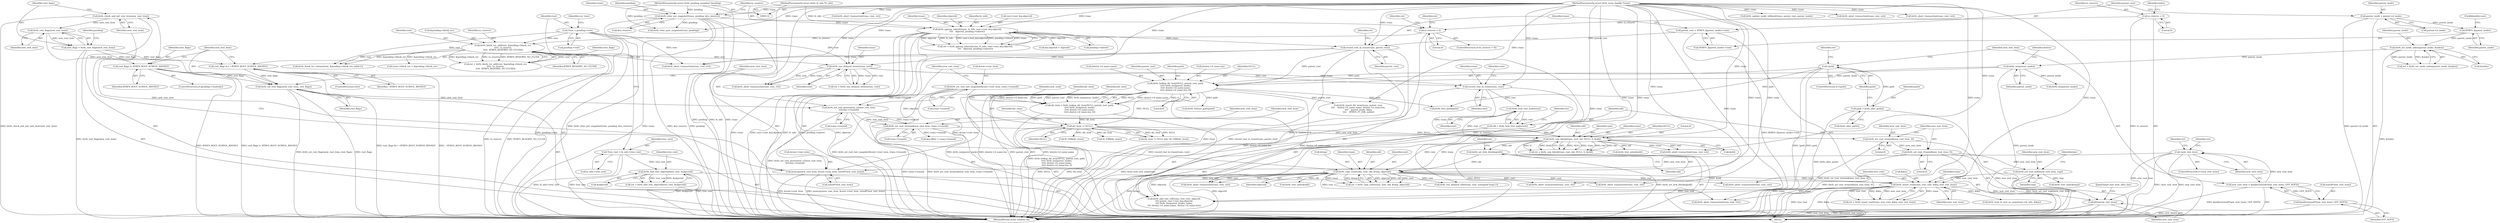 digraph "0_linux_9c52057c698fb96f8f07e7a4bcf4801a092bda89_2@pointer" {
"1000763" [label="(Call,kfree(new_root_item))"];
"1000497" [label="(Call,btrfs_set_root_rtransid(new_root_item, 0))"];
"1000494" [label="(Call,btrfs_set_root_stransid(new_root_item, 0))"];
"1000469" [label="(Call,btrfs_set_root_otransid(new_root_item, trans->transid))"];
"1000423" [label="(Call,btrfs_set_root_generation_v2(new_root_item,\n\t\t\ttrans->transid))"];
"1000420" [label="(Call,btrfs_set_root_flags(new_root_item, root_flags))"];
"1000407" [label="(Call,btrfs_root_flags(new_root_item))"];
"1000403" [label="(Call,btrfs_check_and_init_root_item(new_root_item))"];
"1000394" [label="(Call,memcpy(new_root_item, &root->root_item, sizeof(*new_root_item)))"];
"1000178" [label="(Call,!new_root_item)"];
"1000170" [label="(Call,new_root_item = kmalloc(sizeof(*new_root_item), GFP_NOFS))"];
"1000172" [label="(Call,kmalloc(sizeof(*new_root_item), GFP_NOFS))"];
"1000386" [label="(Call,btrfs_set_root_last_snapshot(&root->root_item, trans->transid))"];
"1000413" [label="(Call,root_flags |= BTRFS_ROOT_SUBVOL_RDONLY)"];
"1000405" [label="(Call,root_flags = btrfs_root_flags(new_root_item))"];
"1000417" [label="(Call,root_flags &= ~BTRFS_ROOT_SUBVOL_RDONLY)"];
"1000567" [label="(Call,btrfs_insert_root(trans, tree_root, &key, new_root_item))"];
"1000530" [label="(Call,btrfs_copy_root(trans, root, old, &tmp, objectid))"];
"1000506" [label="(Call,btrfs_cow_block(trans, root, old, NULL, 0, &old))"];
"1000383" [label="(Call,record_root_in_trans(trans, root))"];
"1000372" [label="(Call,btrfs_run_delayed_items(trans, root))"];
"1000308" [label="(Call,record_root_in_trans(trans, parent_root))"];
"1000236" [label="(Call,btrfs_qgroup_inherit(trans, fs_info, root->root_key.objectid,\n\t\t\t\t   objectid, pending->inherit))"];
"1000205" [label="(Call,btrfs_reloc_pre_snapshot(trans, pending, &to_reserve))"];
"1000111" [label="(MethodParameterIn,struct btrfs_trans_handle *trans)"];
"1000113" [label="(MethodParameterIn,struct btrfs_pending_snapshot *pending)"];
"1000112" [label="(MethodParameterIn,struct btrfs_fs_info *fs_info)"];
"1000302" [label="(Call,parent_root = BTRFS_I(parent_inode)->root)"];
"1000124" [label="(Call,*root = pending->root)"];
"1000217" [label="(Call,btrfs_block_rsv_add(root, &pending->block_rsv,\n\t\t\t\t\t  to_reserve,\n\t\t\t\t\t  BTRFS_RESERVE_NO_FLUSH))"];
"1000211" [label="(Call,to_reserve > 0)"];
"1000144" [label="(Call,to_reserve = 0)"];
"1000502" [label="(Call,btrfs_lock_root_node(root))"];
"1000500" [label="(Call,old = btrfs_lock_root_node(root))"];
"1000340" [label="(Call,dir_item != NULL)"];
"1000319" [label="(Call,dir_item = btrfs_lookup_dir_item(NULL, parent_root, path,\n\t\t\t\t\t btrfs_ino(parent_inode),\n\t\t\t\t\t dentry->d_name.name,\n\t\t\t\t\t dentry->d_name.len, 0))"];
"1000321" [label="(Call,btrfs_lookup_dir_item(NULL, parent_root, path,\n\t\t\t\t\t btrfs_ino(parent_inode),\n\t\t\t\t\t dentry->d_name.name,\n\t\t\t\t\t dentry->d_name.len, 0))"];
"1000158" [label="(Call,!path)"];
"1000154" [label="(Call,path = btrfs_alloc_path())"];
"1000325" [label="(Call,btrfs_ino(parent_inode))"];
"1000313" [label="(Call,btrfs_set_inode_index(parent_inode, &index))"];
"1000305" [label="(Call,BTRFS_I(parent_inode))"];
"1000297" [label="(Call,parent_inode = parent->d_inode)"];
"1000526" [label="(Call,btrfs_set_lock_blocking(old))"];
"1000192" [label="(Call,btrfs_find_free_objectid(tree_root, &objectid))"];
"1000118" [label="(Call,*tree_root = fs_info->tree_root)"];
"1000555" [label="(Call,btrfs_set_root_node(new_root_item, tmp))"];
"1000224" [label="(Identifier,BTRFS_RESERVE_NO_FLUSH)"];
"1000400" [label="(Call,sizeof(*new_root_item))"];
"1000124" [label="(Call,*root = pending->root)"];
"1000177" [label="(ControlStructure,if (!new_root_item))"];
"1000629" [label="(Call,btrfs_read_fs_root_no_name(root->fs_info, &key))"];
"1000660" [label="(Call,btrfs_abort_transaction(trans, root, ret))"];
"1000385" [label="(Identifier,root)"];
"1000544" [label="(Call,btrfs_abort_transaction(trans, root, ret))"];
"1000420" [label="(Call,btrfs_set_root_flags(new_root_item, root_flags))"];
"1000507" [label="(Identifier,trans)"];
"1000744" [label="(Call,btrfs_update_inode_fallback(trans, parent_root, parent_inode))"];
"1000118" [label="(Call,*tree_root = fs_info->tree_root)"];
"1000573" [label="(Call,btrfs_tree_unlock(tmp))"];
"1000536" [label="(Identifier,objectid)"];
"1000416" [label="(ControlStructure,else)"];
"1000406" [label="(Identifier,root_flags)"];
"1000386" [label="(Call,btrfs_set_root_last_snapshot(&root->root_item, trans->transid))"];
"1000257" [label="(Call,key.objectid = objectid)"];
"1000503" [label="(Identifier,root)"];
"1000567" [label="(Call,btrfs_insert_root(trans, tree_root, &key, new_root_item))"];
"1000417" [label="(Call,root_flags &= ~BTRFS_ROOT_SUBVOL_RDONLY)"];
"1000510" [label="(Identifier,NULL)"];
"1000498" [label="(Identifier,new_root_item)"];
"1000302" [label="(Call,parent_root = BTRFS_I(parent_inode)->root)"];
"1000213" [label="(Literal,0)"];
"1000405" [label="(Call,root_flags = btrfs_root_flags(new_root_item))"];
"1000332" [label="(Call,dentry->d_name.len)"];
"1000497" [label="(Call,btrfs_set_root_rtransid(new_root_item, 0))"];
"1000298" [label="(Identifier,parent_inode)"];
"1000312" [label="(Identifier,ret)"];
"1000297" [label="(Call,parent_inode = parent->d_inode)"];
"1000325" [label="(Call,btrfs_ino(parent_inode))"];
"1000612" [label="(Call,btrfs_abort_transaction(trans, root, ret))"];
"1000308" [label="(Call,record_root_in_trans(trans, parent_root))"];
"1000470" [label="(Identifier,new_root_item)"];
"1000172" [label="(Call,kmalloc(sizeof(*new_root_item), GFP_NOFS))"];
"1000506" [label="(Call,btrfs_cow_block(trans, root, old, NULL, 0, &old))"];
"1000404" [label="(Identifier,new_root_item)"];
"1000179" [label="(Identifier,new_root_item)"];
"1000322" [label="(Identifier,NULL)"];
"1000339" [label="(Call,dir_item != NULL && !IS_ERR(dir_item))"];
"1000423" [label="(Call,btrfs_set_root_generation_v2(new_root_item,\n\t\t\ttrans->transid))"];
"1000570" [label="(Call,&key)"];
"1000560" [label="(Identifier,key)"];
"1000173" [label="(Call,sizeof(*new_root_item))"];
"1000596" [label="(Call,btrfs_ino(parent_inode))"];
"1000526" [label="(Call,btrfs_set_lock_blocking(old))"];
"1000299" [label="(Call,parent->d_inode)"];
"1000496" [label="(Literal,0)"];
"1000194" [label="(Call,&objectid)"];
"1000769" [label="(Call,btrfs_block_rsv_release(root, &pending->block_rsv, (u64)-1))"];
"1000517" [label="(Call,btrfs_tree_unlock(old))"];
"1000329" [label="(Identifier,dentry)"];
"1000324" [label="(Identifier,path)"];
"1000568" [label="(Identifier,trans)"];
"1000424" [label="(Identifier,new_root_item)"];
"1000565" [label="(Call,ret = btrfs_insert_root(trans, tree_root, &key, new_root_item))"];
"1000212" [label="(Identifier,to_reserve)"];
"1000119" [label="(Identifier,tree_root)"];
"1000159" [label="(Identifier,path)"];
"1000191" [label="(Identifier,ret)"];
"1000677" [label="(Call,btrfs_abort_transaction(trans, root, ret))"];
"1000537" [label="(Call,btrfs_tree_unlock(old))"];
"1000140" [label="(Identifier,cur_time)"];
"1000505" [label="(Identifier,ret)"];
"1000162" [label="(Identifier,ret)"];
"1000120" [label="(Call,fs_info->tree_root)"];
"1000418" [label="(Identifier,root_flags)"];
"1000217" [label="(Call,btrfs_block_rsv_add(root, &pending->block_rsv,\n\t\t\t\t\t  to_reserve,\n\t\t\t\t\t  BTRFS_RESERVE_NO_FLUSH))"];
"1000327" [label="(Call,dentry->d_name.name)"];
"1000157" [label="(ControlStructure,if (!path))"];
"1000415" [label="(Identifier,BTRFS_ROOT_SUBVOL_RDONLY)"];
"1000419" [label="(Identifier,~BTRFS_ROOT_SUBVOL_RDONLY)"];
"1000341" [label="(Identifier,dir_item)"];
"1000144" [label="(Call,to_reserve = 0)"];
"1000500" [label="(Call,old = btrfs_lock_root_node(root))"];
"1000715" [label="(Call,btrfs_abort_transaction(trans, root, ret))"];
"1000345" [label="(Identifier,dir_item)"];
"1000555" [label="(Call,btrfs_set_root_node(new_root_item, tmp))"];
"1000384" [label="(Identifier,trans)"];
"1000764" [label="(Identifier,new_root_item)"];
"1000387" [label="(Call,&root->root_item)"];
"1000235" [label="(Identifier,ret)"];
"1000323" [label="(Identifier,parent_root)"];
"1000245" [label="(Call,pending->inherit)"];
"1000326" [label="(Identifier,parent_inode)"];
"1000306" [label="(Identifier,parent_inode)"];
"1000530" [label="(Call,btrfs_copy_root(trans, root, old, &tmp, objectid))"];
"1000303" [label="(Identifier,parent_root)"];
"1000511" [label="(Literal,0)"];
"1000154" [label="(Call,path = btrfs_alloc_path())"];
"1000396" [label="(Call,&root->root_item)"];
"1000305" [label="(Call,BTRFS_I(parent_inode))"];
"1000216" [label="(Identifier,ret)"];
"1000190" [label="(Call,ret = btrfs_find_free_objectid(tree_root, &objectid))"];
"1000532" [label="(Identifier,root)"];
"1000409" [label="(ControlStructure,if (pending->readonly))"];
"1000114" [label="(Block,)"];
"1000499" [label="(Literal,0)"];
"1000411" [label="(Identifier,pending)"];
"1000309" [label="(Identifier,trans)"];
"1000558" [label="(Call,key.offset = trans->transid)"];
"1000383" [label="(Call,record_root_in_trans(trans, root))"];
"1000750" [label="(Call,btrfs_abort_transaction(trans, root, ret))"];
"1000342" [label="(Identifier,NULL)"];
"1000155" [label="(Identifier,path)"];
"1000314" [label="(Identifier,parent_inode)"];
"1000569" [label="(Identifier,tree_root)"];
"1000557" [label="(Identifier,tmp)"];
"1000534" [label="(Call,&tmp)"];
"1000521" [label="(Call,btrfs_abort_transaction(trans, root, ret))"];
"1000647" [label="(Call,btrfs_abort_transaction(trans, root, ret))"];
"1000337" [label="(Literal,0)"];
"1000765" [label="(JumpTarget,root_item_alloc_fail:)"];
"1000211" [label="(Call,to_reserve > 0)"];
"1000344" [label="(Call,IS_ERR(dir_item))"];
"1000531" [label="(Identifier,trans)"];
"1000234" [label="(Call,ret = btrfs_qgroup_inherit(trans, fs_info, root->root_key.objectid,\n\t\t\t\t   objectid, pending->inherit))"];
"1000315" [label="(Call,&index)"];
"1000126" [label="(Call,pending->root)"];
"1000587" [label="(Call,btrfs_add_root_ref(trans, tree_root, objectid,\n\t\t\t\t parent_root->root_key.objectid,\n\t\t\t\t btrfs_ino(parent_inode), index,\n\t\t\t\t dentry->d_name.name, dentry->d_name.len))"];
"1000374" [label="(Identifier,root)"];
"1000363" [label="(Call,btrfs_abort_transaction(trans, root, ret))"];
"1000244" [label="(Identifier,objectid)"];
"1000176" [label="(Identifier,GFP_NOFS)"];
"1000407" [label="(Call,btrfs_root_flags(new_root_item))"];
"1000170" [label="(Call,new_root_item = kmalloc(sizeof(*new_root_item), GFP_NOFS))"];
"1000146" [label="(Literal,0)"];
"1000112" [label="(MethodParameterIn,struct btrfs_fs_info *fs_info)"];
"1000494" [label="(Call,btrfs_set_root_stransid(new_root_item, 0))"];
"1000654" [label="(Call,btrfs_reloc_post_snapshot(trans, pending))"];
"1000667" [label="(Call,btrfs_run_delayed_refs(trans, root, (unsigned long)-1))"];
"1000158" [label="(Call,!path)"];
"1000502" [label="(Call,btrfs_lock_root_node(root))"];
"1000149" [label="(Identifier,index)"];
"1000238" [label="(Identifier,fs_info)"];
"1000223" [label="(Identifier,to_reserve)"];
"1000304" [label="(Call,BTRFS_I(parent_inode)->root)"];
"1000495" [label="(Identifier,new_root_item)"];
"1000572" [label="(Identifier,new_root_item)"];
"1000394" [label="(Call,memcpy(new_root_item, &root->root_item, sizeof(*new_root_item)))"];
"1000471" [label="(Call,trans->transid)"];
"1000193" [label="(Identifier,tree_root)"];
"1000684" [label="(Call,btrfs_insert_dir_item(trans, parent_root,\n\t\t\t\t    dentry->d_name.name, dentry->d_name.len,\n \t\t\t\t    parent_inode, &key,\n \t\t\t\t    BTRFS_FT_DIR, index))"];
"1000512" [label="(Call,&old)"];
"1000207" [label="(Identifier,pending)"];
"1000391" [label="(Call,trans->transid)"];
"1000320" [label="(Identifier,dir_item)"];
"1000414" [label="(Identifier,root_flags)"];
"1000766" [label="(Call,btrfs_free_path(path))"];
"1000529" [label="(Identifier,ret)"];
"1000580" [label="(Call,btrfs_abort_transaction(trans, root, ret))"];
"1000192" [label="(Call,btrfs_find_free_objectid(tree_root, &objectid))"];
"1000378" [label="(Call,btrfs_abort_transaction(trans, root, ret))"];
"1000239" [label="(Call,root->root_key.objectid)"];
"1000477" [label="(Identifier,new_root_item)"];
"1000280" [label="(Call,trans->block_rsv = &pending->block_rsv)"];
"1000156" [label="(Call,btrfs_alloc_path())"];
"1000321" [label="(Call,btrfs_lookup_dir_item(NULL, parent_root, path,\n\t\t\t\t\t btrfs_ino(parent_inode),\n\t\t\t\t\t dentry->d_name.name,\n\t\t\t\t\t dentry->d_name.len, 0))"];
"1000372" [label="(Call,btrfs_run_delayed_items(trans, root))"];
"1000469" [label="(Call,btrfs_set_root_otransid(new_root_item, trans->transid))"];
"1000218" [label="(Identifier,root)"];
"1000313" [label="(Call,btrfs_set_inode_index(parent_inode, &index))"];
"1000389" [label="(Identifier,root)"];
"1000210" [label="(ControlStructure,if (to_reserve > 0))"];
"1000368" [label="(Call,btrfs_release_path(path))"];
"1000509" [label="(Identifier,old)"];
"1000125" [label="(Identifier,root)"];
"1000182" [label="(Identifier,ret)"];
"1000508" [label="(Identifier,root)"];
"1000219" [label="(Call,&pending->block_rsv)"];
"1000145" [label="(Identifier,to_reserve)"];
"1000408" [label="(Identifier,new_root_item)"];
"1000171" [label="(Identifier,new_root_item)"];
"1000311" [label="(Call,ret = btrfs_set_inode_index(parent_inode, &index))"];
"1000395" [label="(Identifier,new_root_item)"];
"1000178" [label="(Call,!new_root_item)"];
"1000205" [label="(Call,btrfs_reloc_pre_snapshot(trans, pending, &to_reserve))"];
"1000236" [label="(Call,btrfs_qgroup_inherit(trans, fs_info, root->root_key.objectid,\n\t\t\t\t   objectid, pending->inherit))"];
"1000501" [label="(Identifier,old)"];
"1000781" [label="(MethodReturn,static noinline int)"];
"1000370" [label="(Call,ret = btrfs_run_delayed_items(trans, root))"];
"1000413" [label="(Call,root_flags |= BTRFS_ROOT_SUBVOL_RDONLY)"];
"1000528" [label="(Call,ret = btrfs_copy_root(trans, root, old, &tmp, objectid))"];
"1000111" [label="(MethodParameterIn,struct btrfs_trans_handle *trans)"];
"1000356" [label="(Call,IS_ERR(dir_item))"];
"1000425" [label="(Call,trans->transid)"];
"1000373" [label="(Identifier,trans)"];
"1000215" [label="(Call,ret = btrfs_block_rsv_add(root, &pending->block_rsv,\n\t\t\t\t\t  to_reserve,\n\t\t\t\t\t  BTRFS_RESERVE_NO_FLUSH))"];
"1000237" [label="(Identifier,trans)"];
"1000763" [label="(Call,kfree(new_root_item))"];
"1000206" [label="(Identifier,trans)"];
"1000319" [label="(Call,dir_item = btrfs_lookup_dir_item(NULL, parent_root, path,\n\t\t\t\t\t btrfs_ino(parent_inode),\n\t\t\t\t\t dentry->d_name.name,\n\t\t\t\t\t dentry->d_name.len, 0))"];
"1000556" [label="(Identifier,new_root_item)"];
"1000113" [label="(MethodParameterIn,struct btrfs_pending_snapshot *pending)"];
"1000430" [label="(Identifier,new_uuid)"];
"1000504" [label="(Call,ret = btrfs_cow_block(trans, root, old, NULL, 0, &old))"];
"1000421" [label="(Identifier,new_root_item)"];
"1000340" [label="(Call,dir_item != NULL)"];
"1000422" [label="(Identifier,root_flags)"];
"1000208" [label="(Call,&to_reserve)"];
"1000307" [label="(FieldIdentifier,root)"];
"1000403" [label="(Call,btrfs_check_and_init_root_item(new_root_item))"];
"1000527" [label="(Identifier,old)"];
"1000310" [label="(Identifier,parent_root)"];
"1000533" [label="(Identifier,old)"];
"1000763" -> "1000114"  [label="AST: "];
"1000763" -> "1000764"  [label="CFG: "];
"1000764" -> "1000763"  [label="AST: "];
"1000765" -> "1000763"  [label="CFG: "];
"1000763" -> "1000781"  [label="DDG: kfree(new_root_item)"];
"1000763" -> "1000781"  [label="DDG: new_root_item"];
"1000497" -> "1000763"  [label="DDG: new_root_item"];
"1000178" -> "1000763"  [label="DDG: new_root_item"];
"1000567" -> "1000763"  [label="DDG: new_root_item"];
"1000497" -> "1000114"  [label="AST: "];
"1000497" -> "1000499"  [label="CFG: "];
"1000498" -> "1000497"  [label="AST: "];
"1000499" -> "1000497"  [label="AST: "];
"1000501" -> "1000497"  [label="CFG: "];
"1000497" -> "1000781"  [label="DDG: btrfs_set_root_rtransid(new_root_item, 0)"];
"1000494" -> "1000497"  [label="DDG: new_root_item"];
"1000497" -> "1000555"  [label="DDG: new_root_item"];
"1000494" -> "1000114"  [label="AST: "];
"1000494" -> "1000496"  [label="CFG: "];
"1000495" -> "1000494"  [label="AST: "];
"1000496" -> "1000494"  [label="AST: "];
"1000498" -> "1000494"  [label="CFG: "];
"1000494" -> "1000781"  [label="DDG: btrfs_set_root_stransid(new_root_item, 0)"];
"1000469" -> "1000494"  [label="DDG: new_root_item"];
"1000469" -> "1000114"  [label="AST: "];
"1000469" -> "1000471"  [label="CFG: "];
"1000470" -> "1000469"  [label="AST: "];
"1000471" -> "1000469"  [label="AST: "];
"1000477" -> "1000469"  [label="CFG: "];
"1000469" -> "1000781"  [label="DDG: btrfs_set_root_otransid(new_root_item, trans->transid)"];
"1000469" -> "1000781"  [label="DDG: trans->transid"];
"1000423" -> "1000469"  [label="DDG: new_root_item"];
"1000423" -> "1000469"  [label="DDG: trans->transid"];
"1000469" -> "1000558"  [label="DDG: trans->transid"];
"1000423" -> "1000114"  [label="AST: "];
"1000423" -> "1000425"  [label="CFG: "];
"1000424" -> "1000423"  [label="AST: "];
"1000425" -> "1000423"  [label="AST: "];
"1000430" -> "1000423"  [label="CFG: "];
"1000423" -> "1000781"  [label="DDG: btrfs_set_root_generation_v2(new_root_item,\n\t\t\ttrans->transid)"];
"1000420" -> "1000423"  [label="DDG: new_root_item"];
"1000386" -> "1000423"  [label="DDG: trans->transid"];
"1000420" -> "1000114"  [label="AST: "];
"1000420" -> "1000422"  [label="CFG: "];
"1000421" -> "1000420"  [label="AST: "];
"1000422" -> "1000420"  [label="AST: "];
"1000424" -> "1000420"  [label="CFG: "];
"1000420" -> "1000781"  [label="DDG: btrfs_set_root_flags(new_root_item, root_flags)"];
"1000420" -> "1000781"  [label="DDG: root_flags"];
"1000407" -> "1000420"  [label="DDG: new_root_item"];
"1000413" -> "1000420"  [label="DDG: root_flags"];
"1000417" -> "1000420"  [label="DDG: root_flags"];
"1000407" -> "1000405"  [label="AST: "];
"1000407" -> "1000408"  [label="CFG: "];
"1000408" -> "1000407"  [label="AST: "];
"1000405" -> "1000407"  [label="CFG: "];
"1000407" -> "1000405"  [label="DDG: new_root_item"];
"1000403" -> "1000407"  [label="DDG: new_root_item"];
"1000403" -> "1000114"  [label="AST: "];
"1000403" -> "1000404"  [label="CFG: "];
"1000404" -> "1000403"  [label="AST: "];
"1000406" -> "1000403"  [label="CFG: "];
"1000403" -> "1000781"  [label="DDG: btrfs_check_and_init_root_item(new_root_item)"];
"1000394" -> "1000403"  [label="DDG: new_root_item"];
"1000394" -> "1000114"  [label="AST: "];
"1000394" -> "1000400"  [label="CFG: "];
"1000395" -> "1000394"  [label="AST: "];
"1000396" -> "1000394"  [label="AST: "];
"1000400" -> "1000394"  [label="AST: "];
"1000404" -> "1000394"  [label="CFG: "];
"1000394" -> "1000781"  [label="DDG: &root->root_item"];
"1000394" -> "1000781"  [label="DDG: memcpy(new_root_item, &root->root_item, sizeof(*new_root_item))"];
"1000178" -> "1000394"  [label="DDG: new_root_item"];
"1000386" -> "1000394"  [label="DDG: &root->root_item"];
"1000178" -> "1000177"  [label="AST: "];
"1000178" -> "1000179"  [label="CFG: "];
"1000179" -> "1000178"  [label="AST: "];
"1000182" -> "1000178"  [label="CFG: "];
"1000191" -> "1000178"  [label="CFG: "];
"1000178" -> "1000781"  [label="DDG: !new_root_item"];
"1000178" -> "1000781"  [label="DDG: new_root_item"];
"1000170" -> "1000178"  [label="DDG: new_root_item"];
"1000170" -> "1000114"  [label="AST: "];
"1000170" -> "1000172"  [label="CFG: "];
"1000171" -> "1000170"  [label="AST: "];
"1000172" -> "1000170"  [label="AST: "];
"1000179" -> "1000170"  [label="CFG: "];
"1000170" -> "1000781"  [label="DDG: kmalloc(sizeof(*new_root_item), GFP_NOFS)"];
"1000172" -> "1000170"  [label="DDG: GFP_NOFS"];
"1000172" -> "1000176"  [label="CFG: "];
"1000173" -> "1000172"  [label="AST: "];
"1000176" -> "1000172"  [label="AST: "];
"1000172" -> "1000781"  [label="DDG: GFP_NOFS"];
"1000386" -> "1000114"  [label="AST: "];
"1000386" -> "1000391"  [label="CFG: "];
"1000387" -> "1000386"  [label="AST: "];
"1000391" -> "1000386"  [label="AST: "];
"1000395" -> "1000386"  [label="CFG: "];
"1000386" -> "1000781"  [label="DDG: btrfs_set_root_last_snapshot(&root->root_item, trans->transid)"];
"1000413" -> "1000409"  [label="AST: "];
"1000413" -> "1000415"  [label="CFG: "];
"1000414" -> "1000413"  [label="AST: "];
"1000415" -> "1000413"  [label="AST: "];
"1000421" -> "1000413"  [label="CFG: "];
"1000413" -> "1000781"  [label="DDG: root_flags |= BTRFS_ROOT_SUBVOL_RDONLY"];
"1000413" -> "1000781"  [label="DDG: BTRFS_ROOT_SUBVOL_RDONLY"];
"1000405" -> "1000413"  [label="DDG: root_flags"];
"1000405" -> "1000114"  [label="AST: "];
"1000406" -> "1000405"  [label="AST: "];
"1000411" -> "1000405"  [label="CFG: "];
"1000405" -> "1000781"  [label="DDG: btrfs_root_flags(new_root_item)"];
"1000405" -> "1000417"  [label="DDG: root_flags"];
"1000417" -> "1000416"  [label="AST: "];
"1000417" -> "1000419"  [label="CFG: "];
"1000418" -> "1000417"  [label="AST: "];
"1000419" -> "1000417"  [label="AST: "];
"1000421" -> "1000417"  [label="CFG: "];
"1000417" -> "1000781"  [label="DDG: root_flags &= ~BTRFS_ROOT_SUBVOL_RDONLY"];
"1000417" -> "1000781"  [label="DDG: ~BTRFS_ROOT_SUBVOL_RDONLY"];
"1000567" -> "1000565"  [label="AST: "];
"1000567" -> "1000572"  [label="CFG: "];
"1000568" -> "1000567"  [label="AST: "];
"1000569" -> "1000567"  [label="AST: "];
"1000570" -> "1000567"  [label="AST: "];
"1000572" -> "1000567"  [label="AST: "];
"1000565" -> "1000567"  [label="CFG: "];
"1000567" -> "1000781"  [label="DDG: tree_root"];
"1000567" -> "1000781"  [label="DDG: &key"];
"1000567" -> "1000565"  [label="DDG: trans"];
"1000567" -> "1000565"  [label="DDG: tree_root"];
"1000567" -> "1000565"  [label="DDG: &key"];
"1000567" -> "1000565"  [label="DDG: new_root_item"];
"1000530" -> "1000567"  [label="DDG: trans"];
"1000111" -> "1000567"  [label="DDG: trans"];
"1000192" -> "1000567"  [label="DDG: tree_root"];
"1000555" -> "1000567"  [label="DDG: new_root_item"];
"1000567" -> "1000580"  [label="DDG: trans"];
"1000567" -> "1000587"  [label="DDG: trans"];
"1000567" -> "1000587"  [label="DDG: tree_root"];
"1000567" -> "1000629"  [label="DDG: &key"];
"1000530" -> "1000528"  [label="AST: "];
"1000530" -> "1000536"  [label="CFG: "];
"1000531" -> "1000530"  [label="AST: "];
"1000532" -> "1000530"  [label="AST: "];
"1000533" -> "1000530"  [label="AST: "];
"1000534" -> "1000530"  [label="AST: "];
"1000536" -> "1000530"  [label="AST: "];
"1000528" -> "1000530"  [label="CFG: "];
"1000530" -> "1000781"  [label="DDG: objectid"];
"1000530" -> "1000781"  [label="DDG: &tmp"];
"1000530" -> "1000528"  [label="DDG: objectid"];
"1000530" -> "1000528"  [label="DDG: old"];
"1000530" -> "1000528"  [label="DDG: root"];
"1000530" -> "1000528"  [label="DDG: trans"];
"1000530" -> "1000528"  [label="DDG: &tmp"];
"1000506" -> "1000530"  [label="DDG: trans"];
"1000506" -> "1000530"  [label="DDG: root"];
"1000111" -> "1000530"  [label="DDG: trans"];
"1000526" -> "1000530"  [label="DDG: old"];
"1000236" -> "1000530"  [label="DDG: objectid"];
"1000530" -> "1000537"  [label="DDG: old"];
"1000530" -> "1000544"  [label="DDG: trans"];
"1000530" -> "1000544"  [label="DDG: root"];
"1000530" -> "1000580"  [label="DDG: root"];
"1000530" -> "1000587"  [label="DDG: objectid"];
"1000530" -> "1000612"  [label="DDG: root"];
"1000530" -> "1000647"  [label="DDG: root"];
"1000530" -> "1000660"  [label="DDG: root"];
"1000530" -> "1000667"  [label="DDG: root"];
"1000506" -> "1000504"  [label="AST: "];
"1000506" -> "1000512"  [label="CFG: "];
"1000507" -> "1000506"  [label="AST: "];
"1000508" -> "1000506"  [label="AST: "];
"1000509" -> "1000506"  [label="AST: "];
"1000510" -> "1000506"  [label="AST: "];
"1000511" -> "1000506"  [label="AST: "];
"1000512" -> "1000506"  [label="AST: "];
"1000504" -> "1000506"  [label="CFG: "];
"1000506" -> "1000781"  [label="DDG: &old"];
"1000506" -> "1000781"  [label="DDG: NULL"];
"1000506" -> "1000504"  [label="DDG: NULL"];
"1000506" -> "1000504"  [label="DDG: trans"];
"1000506" -> "1000504"  [label="DDG: root"];
"1000506" -> "1000504"  [label="DDG: old"];
"1000506" -> "1000504"  [label="DDG: 0"];
"1000506" -> "1000504"  [label="DDG: &old"];
"1000383" -> "1000506"  [label="DDG: trans"];
"1000111" -> "1000506"  [label="DDG: trans"];
"1000502" -> "1000506"  [label="DDG: root"];
"1000500" -> "1000506"  [label="DDG: old"];
"1000340" -> "1000506"  [label="DDG: NULL"];
"1000506" -> "1000517"  [label="DDG: old"];
"1000506" -> "1000521"  [label="DDG: trans"];
"1000506" -> "1000521"  [label="DDG: root"];
"1000506" -> "1000526"  [label="DDG: old"];
"1000383" -> "1000114"  [label="AST: "];
"1000383" -> "1000385"  [label="CFG: "];
"1000384" -> "1000383"  [label="AST: "];
"1000385" -> "1000383"  [label="AST: "];
"1000389" -> "1000383"  [label="CFG: "];
"1000383" -> "1000781"  [label="DDG: record_root_in_trans(trans, root)"];
"1000372" -> "1000383"  [label="DDG: trans"];
"1000372" -> "1000383"  [label="DDG: root"];
"1000111" -> "1000383"  [label="DDG: trans"];
"1000383" -> "1000502"  [label="DDG: root"];
"1000372" -> "1000370"  [label="AST: "];
"1000372" -> "1000374"  [label="CFG: "];
"1000373" -> "1000372"  [label="AST: "];
"1000374" -> "1000372"  [label="AST: "];
"1000370" -> "1000372"  [label="CFG: "];
"1000372" -> "1000370"  [label="DDG: trans"];
"1000372" -> "1000370"  [label="DDG: root"];
"1000308" -> "1000372"  [label="DDG: trans"];
"1000111" -> "1000372"  [label="DDG: trans"];
"1000124" -> "1000372"  [label="DDG: root"];
"1000217" -> "1000372"  [label="DDG: root"];
"1000372" -> "1000378"  [label="DDG: trans"];
"1000372" -> "1000378"  [label="DDG: root"];
"1000308" -> "1000114"  [label="AST: "];
"1000308" -> "1000310"  [label="CFG: "];
"1000309" -> "1000308"  [label="AST: "];
"1000310" -> "1000308"  [label="AST: "];
"1000312" -> "1000308"  [label="CFG: "];
"1000308" -> "1000781"  [label="DDG: trans"];
"1000308" -> "1000781"  [label="DDG: record_root_in_trans(trans, parent_root)"];
"1000236" -> "1000308"  [label="DDG: trans"];
"1000111" -> "1000308"  [label="DDG: trans"];
"1000302" -> "1000308"  [label="DDG: parent_root"];
"1000308" -> "1000321"  [label="DDG: parent_root"];
"1000308" -> "1000363"  [label="DDG: trans"];
"1000236" -> "1000234"  [label="AST: "];
"1000236" -> "1000245"  [label="CFG: "];
"1000237" -> "1000236"  [label="AST: "];
"1000238" -> "1000236"  [label="AST: "];
"1000239" -> "1000236"  [label="AST: "];
"1000244" -> "1000236"  [label="AST: "];
"1000245" -> "1000236"  [label="AST: "];
"1000234" -> "1000236"  [label="CFG: "];
"1000236" -> "1000781"  [label="DDG: trans"];
"1000236" -> "1000781"  [label="DDG: root->root_key.objectid"];
"1000236" -> "1000781"  [label="DDG: fs_info"];
"1000236" -> "1000781"  [label="DDG: objectid"];
"1000236" -> "1000781"  [label="DDG: pending->inherit"];
"1000236" -> "1000234"  [label="DDG: objectid"];
"1000236" -> "1000234"  [label="DDG: fs_info"];
"1000236" -> "1000234"  [label="DDG: root->root_key.objectid"];
"1000236" -> "1000234"  [label="DDG: pending->inherit"];
"1000236" -> "1000234"  [label="DDG: trans"];
"1000205" -> "1000236"  [label="DDG: trans"];
"1000111" -> "1000236"  [label="DDG: trans"];
"1000112" -> "1000236"  [label="DDG: fs_info"];
"1000236" -> "1000257"  [label="DDG: objectid"];
"1000205" -> "1000114"  [label="AST: "];
"1000205" -> "1000208"  [label="CFG: "];
"1000206" -> "1000205"  [label="AST: "];
"1000207" -> "1000205"  [label="AST: "];
"1000208" -> "1000205"  [label="AST: "];
"1000212" -> "1000205"  [label="CFG: "];
"1000205" -> "1000781"  [label="DDG: trans"];
"1000205" -> "1000781"  [label="DDG: &to_reserve"];
"1000205" -> "1000781"  [label="DDG: pending"];
"1000205" -> "1000781"  [label="DDG: btrfs_reloc_pre_snapshot(trans, pending, &to_reserve)"];
"1000111" -> "1000205"  [label="DDG: trans"];
"1000113" -> "1000205"  [label="DDG: pending"];
"1000205" -> "1000654"  [label="DDG: pending"];
"1000111" -> "1000110"  [label="AST: "];
"1000111" -> "1000781"  [label="DDG: trans"];
"1000111" -> "1000363"  [label="DDG: trans"];
"1000111" -> "1000378"  [label="DDG: trans"];
"1000111" -> "1000521"  [label="DDG: trans"];
"1000111" -> "1000544"  [label="DDG: trans"];
"1000111" -> "1000580"  [label="DDG: trans"];
"1000111" -> "1000587"  [label="DDG: trans"];
"1000111" -> "1000612"  [label="DDG: trans"];
"1000111" -> "1000647"  [label="DDG: trans"];
"1000111" -> "1000654"  [label="DDG: trans"];
"1000111" -> "1000660"  [label="DDG: trans"];
"1000111" -> "1000667"  [label="DDG: trans"];
"1000111" -> "1000677"  [label="DDG: trans"];
"1000111" -> "1000684"  [label="DDG: trans"];
"1000111" -> "1000715"  [label="DDG: trans"];
"1000111" -> "1000744"  [label="DDG: trans"];
"1000111" -> "1000750"  [label="DDG: trans"];
"1000113" -> "1000110"  [label="AST: "];
"1000113" -> "1000781"  [label="DDG: pending"];
"1000113" -> "1000654"  [label="DDG: pending"];
"1000112" -> "1000110"  [label="AST: "];
"1000112" -> "1000781"  [label="DDG: fs_info"];
"1000302" -> "1000114"  [label="AST: "];
"1000302" -> "1000304"  [label="CFG: "];
"1000303" -> "1000302"  [label="AST: "];
"1000304" -> "1000302"  [label="AST: "];
"1000309" -> "1000302"  [label="CFG: "];
"1000302" -> "1000781"  [label="DDG: BTRFS_I(parent_inode)->root"];
"1000124" -> "1000114"  [label="AST: "];
"1000124" -> "1000126"  [label="CFG: "];
"1000125" -> "1000124"  [label="AST: "];
"1000126" -> "1000124"  [label="AST: "];
"1000140" -> "1000124"  [label="CFG: "];
"1000124" -> "1000781"  [label="DDG: pending->root"];
"1000124" -> "1000217"  [label="DDG: root"];
"1000124" -> "1000363"  [label="DDG: root"];
"1000124" -> "1000769"  [label="DDG: root"];
"1000217" -> "1000215"  [label="AST: "];
"1000217" -> "1000224"  [label="CFG: "];
"1000218" -> "1000217"  [label="AST: "];
"1000219" -> "1000217"  [label="AST: "];
"1000223" -> "1000217"  [label="AST: "];
"1000224" -> "1000217"  [label="AST: "];
"1000215" -> "1000217"  [label="CFG: "];
"1000217" -> "1000781"  [label="DDG: to_reserve"];
"1000217" -> "1000781"  [label="DDG: BTRFS_RESERVE_NO_FLUSH"];
"1000217" -> "1000215"  [label="DDG: root"];
"1000217" -> "1000215"  [label="DDG: &pending->block_rsv"];
"1000217" -> "1000215"  [label="DDG: to_reserve"];
"1000217" -> "1000215"  [label="DDG: BTRFS_RESERVE_NO_FLUSH"];
"1000211" -> "1000217"  [label="DDG: to_reserve"];
"1000217" -> "1000280"  [label="DDG: &pending->block_rsv"];
"1000217" -> "1000363"  [label="DDG: root"];
"1000217" -> "1000769"  [label="DDG: root"];
"1000217" -> "1000769"  [label="DDG: &pending->block_rsv"];
"1000211" -> "1000210"  [label="AST: "];
"1000211" -> "1000213"  [label="CFG: "];
"1000212" -> "1000211"  [label="AST: "];
"1000213" -> "1000211"  [label="AST: "];
"1000216" -> "1000211"  [label="CFG: "];
"1000235" -> "1000211"  [label="CFG: "];
"1000211" -> "1000781"  [label="DDG: to_reserve"];
"1000211" -> "1000781"  [label="DDG: to_reserve > 0"];
"1000144" -> "1000211"  [label="DDG: to_reserve"];
"1000144" -> "1000114"  [label="AST: "];
"1000144" -> "1000146"  [label="CFG: "];
"1000145" -> "1000144"  [label="AST: "];
"1000146" -> "1000144"  [label="AST: "];
"1000149" -> "1000144"  [label="CFG: "];
"1000144" -> "1000781"  [label="DDG: to_reserve"];
"1000502" -> "1000500"  [label="AST: "];
"1000502" -> "1000503"  [label="CFG: "];
"1000503" -> "1000502"  [label="AST: "];
"1000500" -> "1000502"  [label="CFG: "];
"1000502" -> "1000500"  [label="DDG: root"];
"1000500" -> "1000114"  [label="AST: "];
"1000501" -> "1000500"  [label="AST: "];
"1000505" -> "1000500"  [label="CFG: "];
"1000500" -> "1000781"  [label="DDG: btrfs_lock_root_node(root)"];
"1000340" -> "1000339"  [label="AST: "];
"1000340" -> "1000342"  [label="CFG: "];
"1000341" -> "1000340"  [label="AST: "];
"1000342" -> "1000340"  [label="AST: "];
"1000345" -> "1000340"  [label="CFG: "];
"1000339" -> "1000340"  [label="CFG: "];
"1000340" -> "1000781"  [label="DDG: NULL"];
"1000340" -> "1000781"  [label="DDG: dir_item"];
"1000340" -> "1000339"  [label="DDG: dir_item"];
"1000340" -> "1000339"  [label="DDG: NULL"];
"1000319" -> "1000340"  [label="DDG: dir_item"];
"1000321" -> "1000340"  [label="DDG: NULL"];
"1000340" -> "1000344"  [label="DDG: dir_item"];
"1000340" -> "1000356"  [label="DDG: dir_item"];
"1000319" -> "1000114"  [label="AST: "];
"1000319" -> "1000321"  [label="CFG: "];
"1000320" -> "1000319"  [label="AST: "];
"1000321" -> "1000319"  [label="AST: "];
"1000341" -> "1000319"  [label="CFG: "];
"1000319" -> "1000781"  [label="DDG: btrfs_lookup_dir_item(NULL, parent_root, path,\n\t\t\t\t\t btrfs_ino(parent_inode),\n\t\t\t\t\t dentry->d_name.name,\n\t\t\t\t\t dentry->d_name.len, 0)"];
"1000321" -> "1000319"  [label="DDG: NULL"];
"1000321" -> "1000319"  [label="DDG: dentry->d_name.name"];
"1000321" -> "1000319"  [label="DDG: 0"];
"1000321" -> "1000319"  [label="DDG: dentry->d_name.len"];
"1000321" -> "1000319"  [label="DDG: path"];
"1000321" -> "1000319"  [label="DDG: parent_root"];
"1000321" -> "1000319"  [label="DDG: btrfs_ino(parent_inode)"];
"1000321" -> "1000337"  [label="CFG: "];
"1000322" -> "1000321"  [label="AST: "];
"1000323" -> "1000321"  [label="AST: "];
"1000324" -> "1000321"  [label="AST: "];
"1000325" -> "1000321"  [label="AST: "];
"1000327" -> "1000321"  [label="AST: "];
"1000332" -> "1000321"  [label="AST: "];
"1000337" -> "1000321"  [label="AST: "];
"1000321" -> "1000781"  [label="DDG: dentry->d_name.len"];
"1000321" -> "1000781"  [label="DDG: btrfs_ino(parent_inode)"];
"1000321" -> "1000781"  [label="DDG: parent_root"];
"1000321" -> "1000781"  [label="DDG: dentry->d_name.name"];
"1000158" -> "1000321"  [label="DDG: path"];
"1000325" -> "1000321"  [label="DDG: parent_inode"];
"1000321" -> "1000368"  [label="DDG: path"];
"1000321" -> "1000587"  [label="DDG: dentry->d_name.name"];
"1000321" -> "1000587"  [label="DDG: dentry->d_name.len"];
"1000321" -> "1000684"  [label="DDG: parent_root"];
"1000321" -> "1000766"  [label="DDG: path"];
"1000158" -> "1000157"  [label="AST: "];
"1000158" -> "1000159"  [label="CFG: "];
"1000159" -> "1000158"  [label="AST: "];
"1000162" -> "1000158"  [label="CFG: "];
"1000171" -> "1000158"  [label="CFG: "];
"1000158" -> "1000781"  [label="DDG: path"];
"1000158" -> "1000781"  [label="DDG: !path"];
"1000154" -> "1000158"  [label="DDG: path"];
"1000158" -> "1000766"  [label="DDG: path"];
"1000154" -> "1000114"  [label="AST: "];
"1000154" -> "1000156"  [label="CFG: "];
"1000155" -> "1000154"  [label="AST: "];
"1000156" -> "1000154"  [label="AST: "];
"1000159" -> "1000154"  [label="CFG: "];
"1000154" -> "1000781"  [label="DDG: btrfs_alloc_path()"];
"1000325" -> "1000326"  [label="CFG: "];
"1000326" -> "1000325"  [label="AST: "];
"1000329" -> "1000325"  [label="CFG: "];
"1000325" -> "1000781"  [label="DDG: parent_inode"];
"1000313" -> "1000325"  [label="DDG: parent_inode"];
"1000325" -> "1000596"  [label="DDG: parent_inode"];
"1000313" -> "1000311"  [label="AST: "];
"1000313" -> "1000315"  [label="CFG: "];
"1000314" -> "1000313"  [label="AST: "];
"1000315" -> "1000313"  [label="AST: "];
"1000311" -> "1000313"  [label="CFG: "];
"1000313" -> "1000781"  [label="DDG: &index"];
"1000313" -> "1000311"  [label="DDG: parent_inode"];
"1000313" -> "1000311"  [label="DDG: &index"];
"1000305" -> "1000313"  [label="DDG: parent_inode"];
"1000305" -> "1000304"  [label="AST: "];
"1000305" -> "1000306"  [label="CFG: "];
"1000306" -> "1000305"  [label="AST: "];
"1000307" -> "1000305"  [label="CFG: "];
"1000297" -> "1000305"  [label="DDG: parent_inode"];
"1000297" -> "1000114"  [label="AST: "];
"1000297" -> "1000299"  [label="CFG: "];
"1000298" -> "1000297"  [label="AST: "];
"1000299" -> "1000297"  [label="AST: "];
"1000303" -> "1000297"  [label="CFG: "];
"1000297" -> "1000781"  [label="DDG: parent->d_inode"];
"1000526" -> "1000114"  [label="AST: "];
"1000526" -> "1000527"  [label="CFG: "];
"1000527" -> "1000526"  [label="AST: "];
"1000529" -> "1000526"  [label="CFG: "];
"1000526" -> "1000781"  [label="DDG: btrfs_set_lock_blocking(old)"];
"1000192" -> "1000190"  [label="AST: "];
"1000192" -> "1000194"  [label="CFG: "];
"1000193" -> "1000192"  [label="AST: "];
"1000194" -> "1000192"  [label="AST: "];
"1000190" -> "1000192"  [label="CFG: "];
"1000192" -> "1000781"  [label="DDG: &objectid"];
"1000192" -> "1000781"  [label="DDG: tree_root"];
"1000192" -> "1000190"  [label="DDG: tree_root"];
"1000192" -> "1000190"  [label="DDG: &objectid"];
"1000118" -> "1000192"  [label="DDG: tree_root"];
"1000118" -> "1000114"  [label="AST: "];
"1000118" -> "1000120"  [label="CFG: "];
"1000119" -> "1000118"  [label="AST: "];
"1000120" -> "1000118"  [label="AST: "];
"1000125" -> "1000118"  [label="CFG: "];
"1000118" -> "1000781"  [label="DDG: fs_info->tree_root"];
"1000118" -> "1000781"  [label="DDG: tree_root"];
"1000555" -> "1000114"  [label="AST: "];
"1000555" -> "1000557"  [label="CFG: "];
"1000556" -> "1000555"  [label="AST: "];
"1000557" -> "1000555"  [label="AST: "];
"1000560" -> "1000555"  [label="CFG: "];
"1000555" -> "1000781"  [label="DDG: btrfs_set_root_node(new_root_item, tmp)"];
"1000555" -> "1000573"  [label="DDG: tmp"];
}

